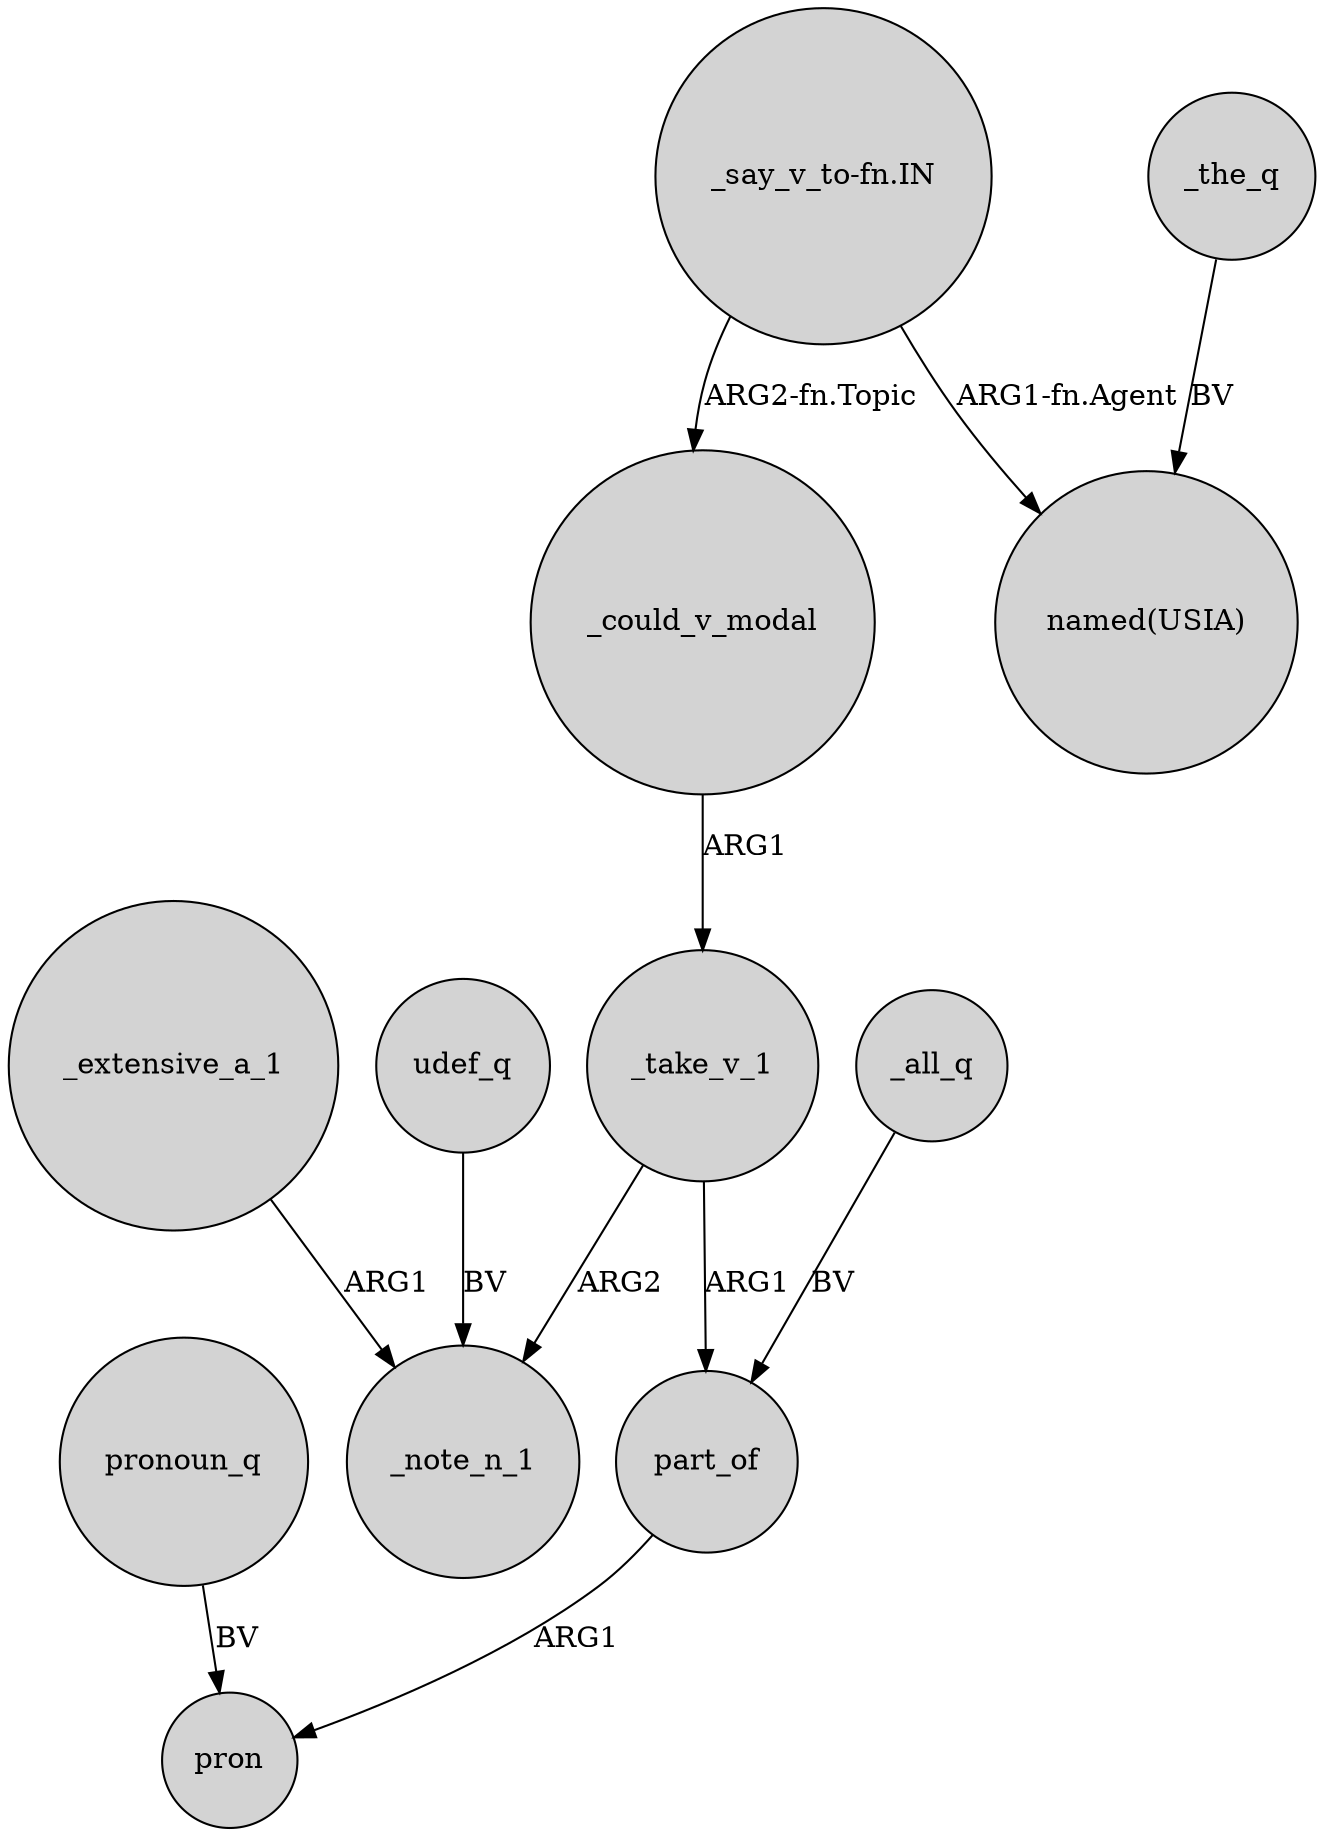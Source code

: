 digraph {
	node [shape=circle style=filled]
	part_of -> pron [label=ARG1]
	"_say_v_to-fn.IN" -> "named(USIA)" [label="ARG1-fn.Agent"]
	_the_q -> "named(USIA)" [label=BV]
	_take_v_1 -> part_of [label=ARG1]
	_extensive_a_1 -> _note_n_1 [label=ARG1]
	_all_q -> part_of [label=BV]
	_could_v_modal -> _take_v_1 [label=ARG1]
	"_say_v_to-fn.IN" -> _could_v_modal [label="ARG2-fn.Topic"]
	udef_q -> _note_n_1 [label=BV]
	_take_v_1 -> _note_n_1 [label=ARG2]
	pronoun_q -> pron [label=BV]
}
